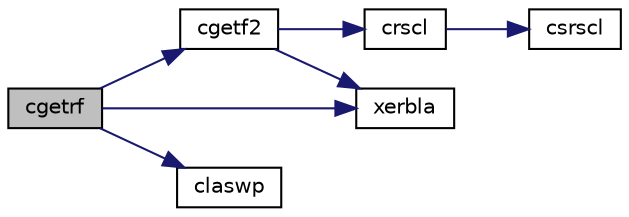 digraph "cgetrf"
{
 // LATEX_PDF_SIZE
  edge [fontname="Helvetica",fontsize="10",labelfontname="Helvetica",labelfontsize="10"];
  node [fontname="Helvetica",fontsize="10",shape=record];
  rankdir="LR";
  Node1 [label="cgetrf",height=0.2,width=0.4,color="black", fillcolor="grey75", style="filled", fontcolor="black",tooltip="CGETRF VARIANT: Crout Level 3 BLAS version of the algorithm."];
  Node1 -> Node2 [color="midnightblue",fontsize="10",style="solid",fontname="Helvetica"];
  Node2 [label="cgetf2",height=0.2,width=0.4,color="black", fillcolor="white", style="filled",URL="$cgetf2_8f.html#ad3da89f6345c89a215bb9010da688a8b",tooltip="CGETF2 computes the LU factorization of a general m-by-n matrix using partial pivoting with row inter..."];
  Node2 -> Node3 [color="midnightblue",fontsize="10",style="solid",fontname="Helvetica"];
  Node3 [label="crscl",height=0.2,width=0.4,color="black", fillcolor="white", style="filled",URL="$crscl_8f.html#a47be23a45786b9e8146c8e2b601a4b03",tooltip="CRSCL multiplies a vector by the reciprocal of a real scalar."];
  Node3 -> Node4 [color="midnightblue",fontsize="10",style="solid",fontname="Helvetica"];
  Node4 [label="csrscl",height=0.2,width=0.4,color="black", fillcolor="white", style="filled",URL="$csrscl_8f.html#a505a9b690770eee5797b3efdd8ce89a6",tooltip="CSRSCL multiplies a vector by the reciprocal of a real scalar."];
  Node2 -> Node5 [color="midnightblue",fontsize="10",style="solid",fontname="Helvetica"];
  Node5 [label="xerbla",height=0.2,width=0.4,color="black", fillcolor="white", style="filled",URL="$xerbla_8f.html#a377ee61015baf8dea7770b3a404b1c07",tooltip="XERBLA"];
  Node1 -> Node6 [color="midnightblue",fontsize="10",style="solid",fontname="Helvetica"];
  Node6 [label="claswp",height=0.2,width=0.4,color="black", fillcolor="white", style="filled",URL="$claswp_8f.html#a27858a2e2b195ef0e7121f1edb8bb9a9",tooltip="CLASWP performs a series of row interchanges on a general rectangular matrix."];
  Node1 -> Node5 [color="midnightblue",fontsize="10",style="solid",fontname="Helvetica"];
}
